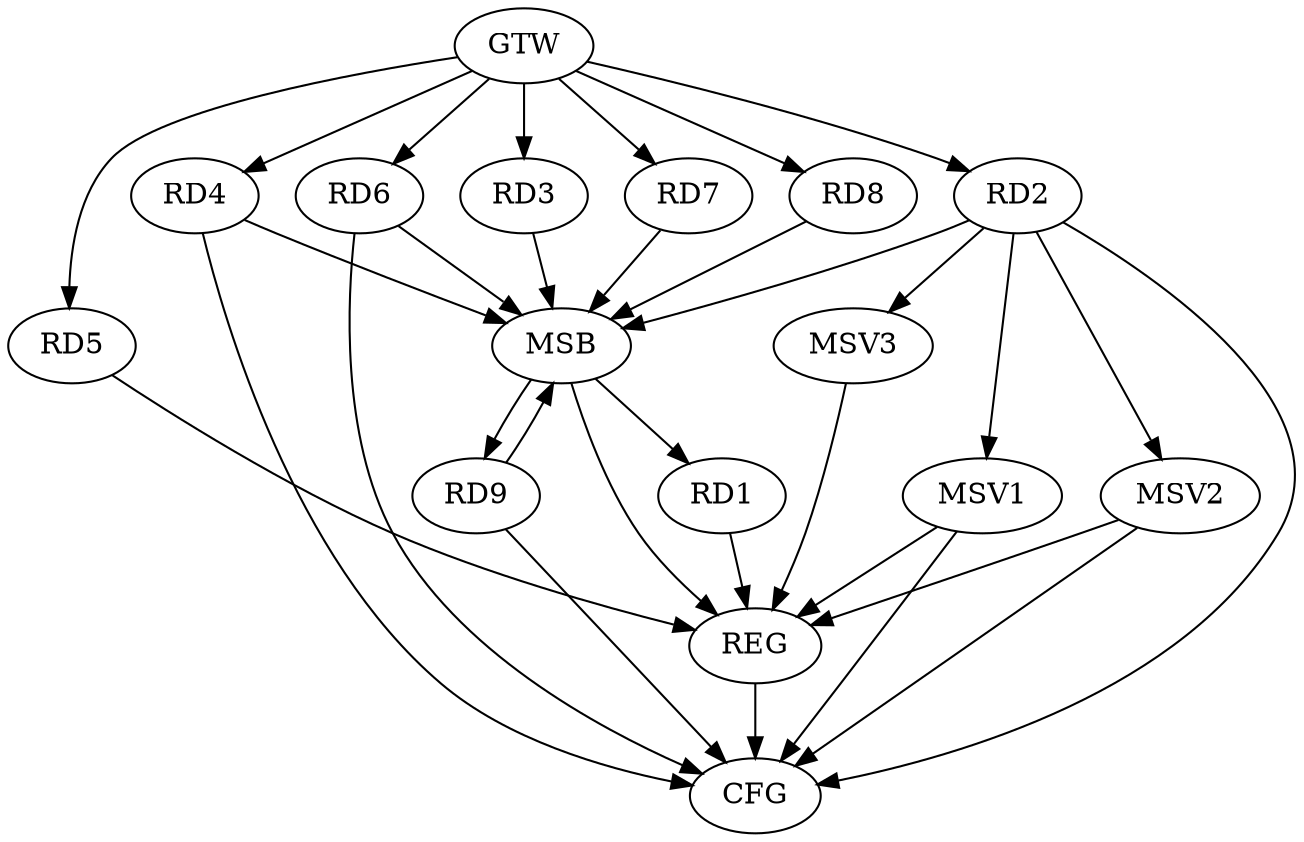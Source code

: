 strict digraph G {
  RD1 [ label="RD1" ];
  RD2 [ label="RD2" ];
  RD3 [ label="RD3" ];
  RD4 [ label="RD4" ];
  RD5 [ label="RD5" ];
  RD6 [ label="RD6" ];
  RD7 [ label="RD7" ];
  RD8 [ label="RD8" ];
  RD9 [ label="RD9" ];
  GTW [ label="GTW" ];
  REG [ label="REG" ];
  MSB [ label="MSB" ];
  CFG [ label="CFG" ];
  MSV1 [ label="MSV1" ];
  MSV2 [ label="MSV2" ];
  MSV3 [ label="MSV3" ];
  GTW -> RD2;
  GTW -> RD3;
  GTW -> RD4;
  GTW -> RD5;
  GTW -> RD6;
  GTW -> RD7;
  GTW -> RD8;
  RD1 -> REG;
  RD5 -> REG;
  RD2 -> MSB;
  MSB -> REG;
  RD3 -> MSB;
  RD4 -> MSB;
  MSB -> RD1;
  RD6 -> MSB;
  MSB -> RD9;
  RD7 -> MSB;
  RD8 -> MSB;
  RD9 -> MSB;
  RD6 -> CFG;
  RD4 -> CFG;
  RD2 -> CFG;
  RD9 -> CFG;
  REG -> CFG;
  RD2 -> MSV1;
  MSV1 -> REG;
  MSV1 -> CFG;
  RD2 -> MSV2;
  MSV2 -> REG;
  MSV2 -> CFG;
  RD2 -> MSV3;
  MSV3 -> REG;
}
